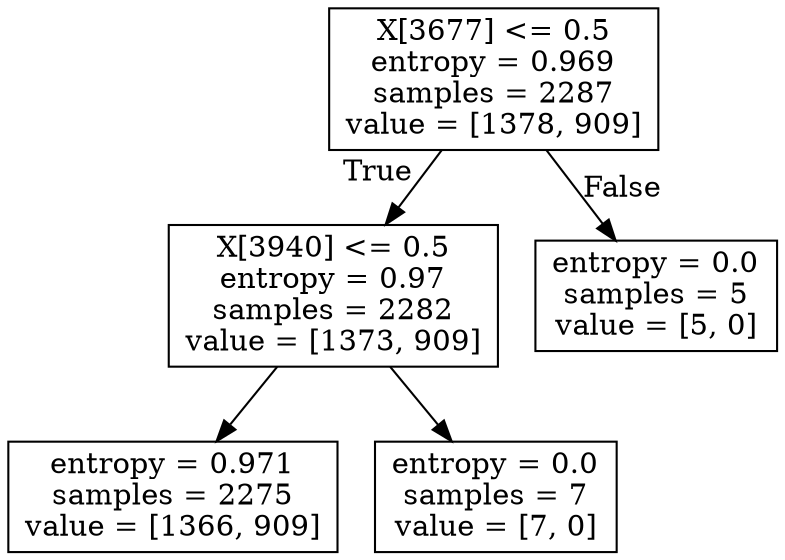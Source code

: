 digraph Tree {
node [shape=box] ;
0 [label="X[3677] <= 0.5\nentropy = 0.969\nsamples = 2287\nvalue = [1378, 909]"] ;
1 [label="X[3940] <= 0.5\nentropy = 0.97\nsamples = 2282\nvalue = [1373, 909]"] ;
0 -> 1 [labeldistance=2.5, labelangle=45, headlabel="True"] ;
2 [label="entropy = 0.971\nsamples = 2275\nvalue = [1366, 909]"] ;
1 -> 2 ;
3 [label="entropy = 0.0\nsamples = 7\nvalue = [7, 0]"] ;
1 -> 3 ;
4 [label="entropy = 0.0\nsamples = 5\nvalue = [5, 0]"] ;
0 -> 4 [labeldistance=2.5, labelangle=-45, headlabel="False"] ;
}
